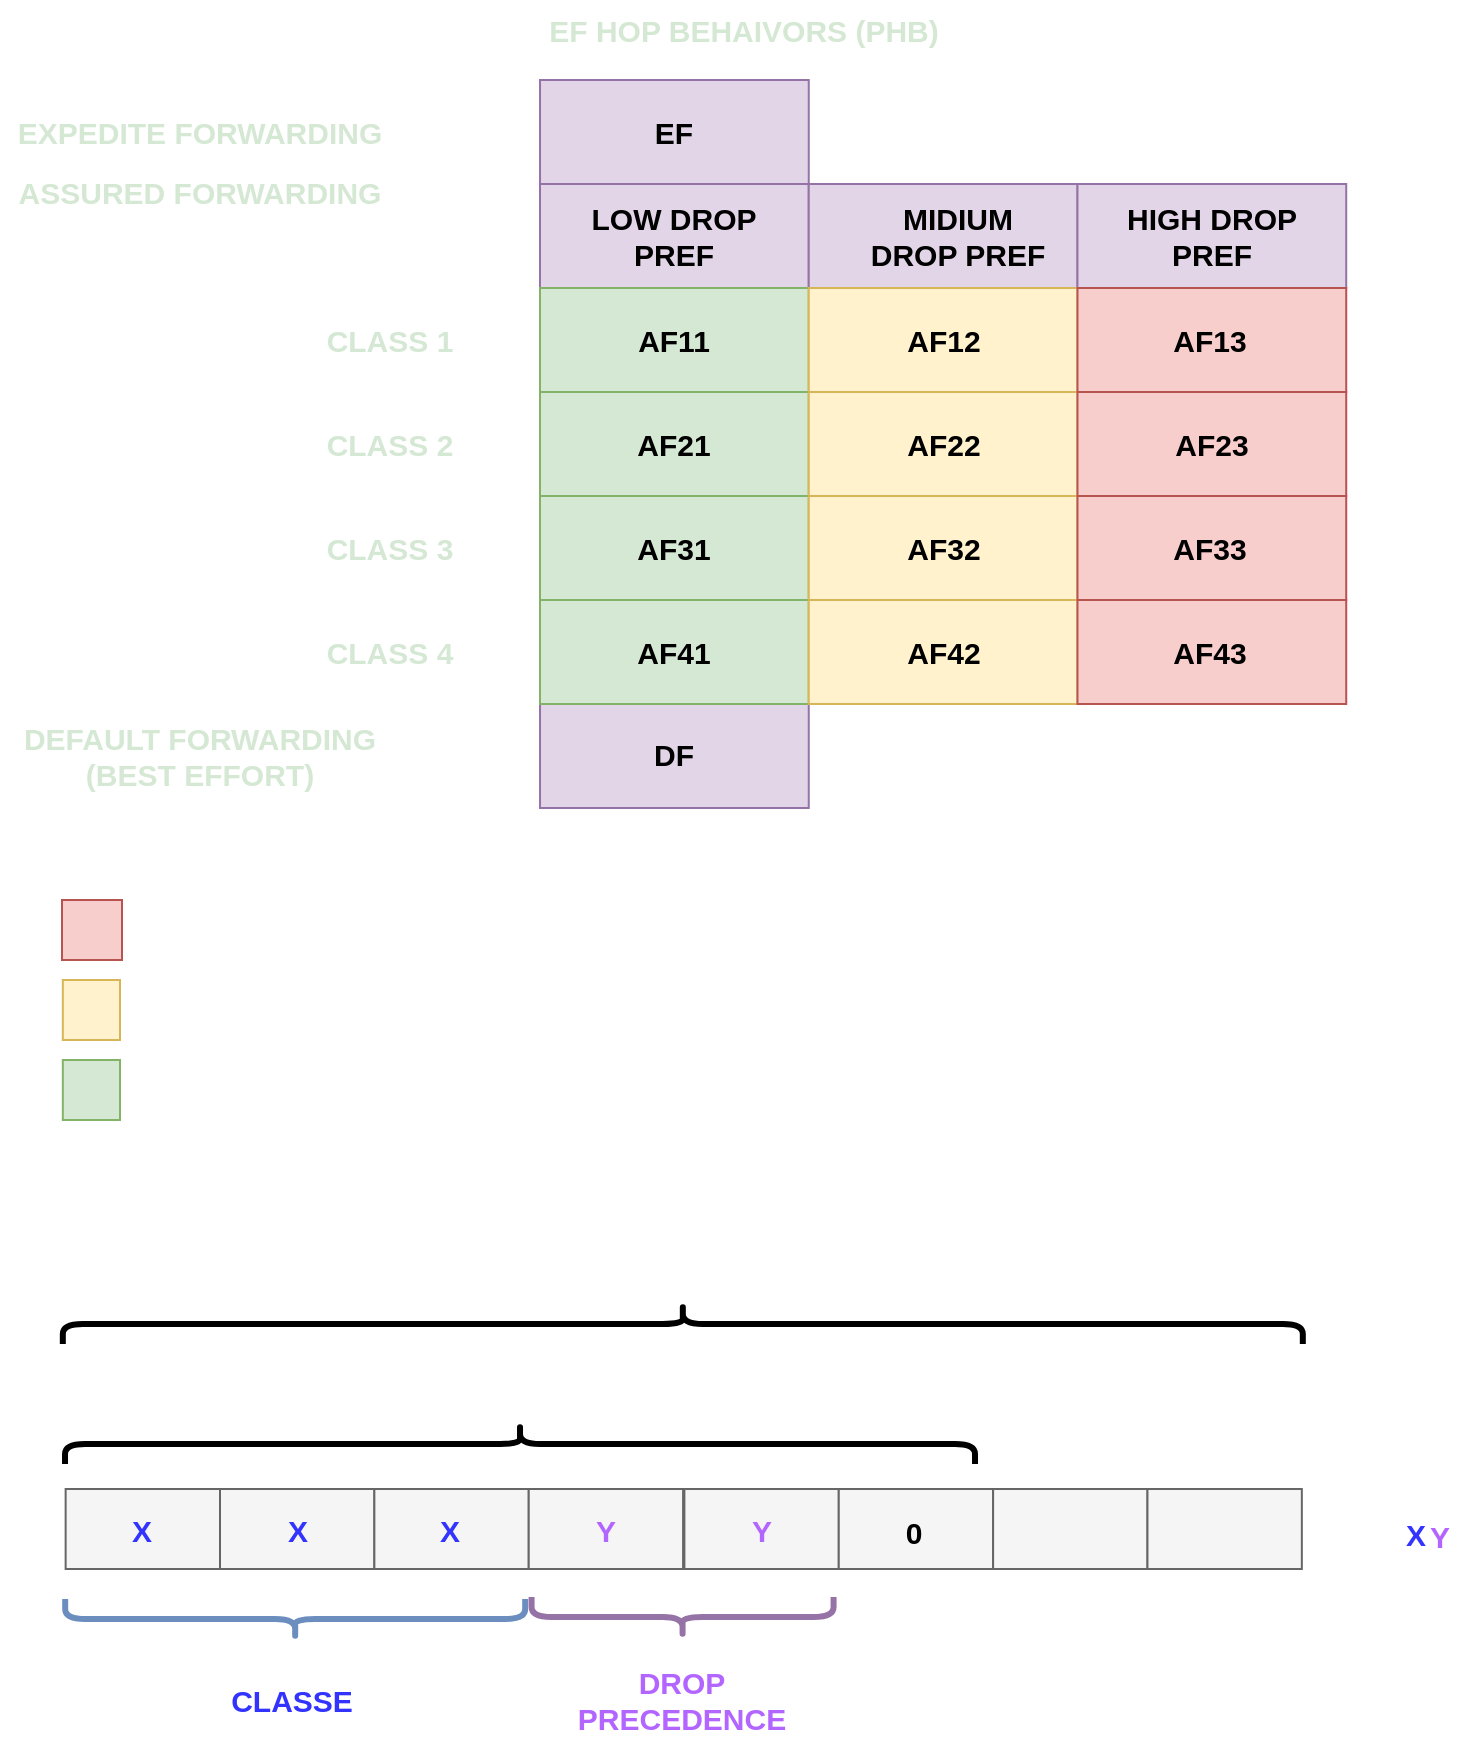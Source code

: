 <mxfile version="22.1.2" type="device">
  <diagram name="Página-1" id="1naj_lO46jhSrpNQx8SU">
    <mxGraphModel dx="1178" dy="790" grid="1" gridSize="10" guides="1" tooltips="1" connect="1" arrows="1" fold="1" page="1" pageScale="1" pageWidth="827" pageHeight="1169" math="0" shadow="0">
      <root>
        <mxCell id="0" />
        <mxCell id="1" parent="0" />
        <mxCell id="_MlNG32jSvyoPE7Qrm_J-8" value="" style="rounded=0;whiteSpace=wrap;html=1;fillColor=#e1d5e7;strokeColor=#9673a6;" parent="1" vertex="1">
          <mxGeometry x="280.01" y="432" width="134.37" height="52" as="geometry" />
        </mxCell>
        <mxCell id="y14SEAgiUt3iNXtekEc_-3" value="" style="rounded=0;whiteSpace=wrap;html=1;fillColor=#e1d5e7;strokeColor=#9673a6;" parent="1" vertex="1">
          <mxGeometry x="280" y="172" width="134.37" height="52" as="geometry" />
        </mxCell>
        <mxCell id="y14SEAgiUt3iNXtekEc_-8" value="LOW DROP PREF" style="text;html=1;strokeColor=none;fillColor=none;align=center;verticalAlign=middle;whiteSpace=wrap;rounded=0;fontSize=15;fontStyle=1;fontColor=#000000;" parent="1" vertex="1">
          <mxGeometry x="302.19" y="183" width="90" height="30" as="geometry" />
        </mxCell>
        <mxCell id="y14SEAgiUt3iNXtekEc_-9" value="" style="rounded=0;whiteSpace=wrap;html=1;fillColor=#e1d5e7;strokeColor=#9673a6;" parent="1" vertex="1">
          <mxGeometry x="414.37" y="172" width="134.37" height="52" as="geometry" />
        </mxCell>
        <mxCell id="y14SEAgiUt3iNXtekEc_-11" value="" style="rounded=0;whiteSpace=wrap;html=1;fillColor=#e1d5e7;strokeColor=#9673a6;" parent="1" vertex="1">
          <mxGeometry x="548.74" y="172" width="134.37" height="52" as="geometry" />
        </mxCell>
        <mxCell id="y14SEAgiUt3iNXtekEc_-13" value="" style="rounded=0;whiteSpace=wrap;html=1;fillColor=#d5e8d4;strokeColor=#82b366;" parent="1" vertex="1">
          <mxGeometry x="280" y="224" width="134.37" height="52" as="geometry" />
        </mxCell>
        <mxCell id="y14SEAgiUt3iNXtekEc_-14" value="" style="rounded=0;whiteSpace=wrap;html=1;fillColor=#fff2cc;strokeColor=#d6b656;" parent="1" vertex="1">
          <mxGeometry x="414.37" y="224" width="134.37" height="52" as="geometry" />
        </mxCell>
        <mxCell id="y14SEAgiUt3iNXtekEc_-15" value="" style="rounded=0;whiteSpace=wrap;html=1;fillColor=#f8cecc;strokeColor=#b85450;" parent="1" vertex="1">
          <mxGeometry x="548.74" y="224" width="134.37" height="52" as="geometry" />
        </mxCell>
        <mxCell id="y14SEAgiUt3iNXtekEc_-16" value="" style="rounded=0;whiteSpace=wrap;html=1;fillColor=#d5e8d4;strokeColor=#82b366;" parent="1" vertex="1">
          <mxGeometry x="280" y="276" width="134.37" height="52" as="geometry" />
        </mxCell>
        <mxCell id="y14SEAgiUt3iNXtekEc_-17" value="" style="rounded=0;whiteSpace=wrap;html=1;fillColor=#fff2cc;strokeColor=#d6b656;" parent="1" vertex="1">
          <mxGeometry x="414.37" y="276" width="134.37" height="52" as="geometry" />
        </mxCell>
        <mxCell id="y14SEAgiUt3iNXtekEc_-18" value="" style="rounded=0;whiteSpace=wrap;html=1;fillColor=#f8cecc;strokeColor=#b85450;" parent="1" vertex="1">
          <mxGeometry x="548.74" y="276" width="134.37" height="52" as="geometry" />
        </mxCell>
        <mxCell id="y14SEAgiUt3iNXtekEc_-19" value="" style="rounded=0;whiteSpace=wrap;html=1;fillColor=#d5e8d4;strokeColor=#82b366;" parent="1" vertex="1">
          <mxGeometry x="280" y="328" width="134.37" height="52" as="geometry" />
        </mxCell>
        <mxCell id="y14SEAgiUt3iNXtekEc_-20" value="" style="rounded=0;whiteSpace=wrap;html=1;fillColor=#fff2cc;strokeColor=#d6b656;" parent="1" vertex="1">
          <mxGeometry x="414.37" y="328" width="134.37" height="52" as="geometry" />
        </mxCell>
        <mxCell id="y14SEAgiUt3iNXtekEc_-21" value="" style="rounded=0;whiteSpace=wrap;html=1;fillColor=#f8cecc;strokeColor=#b85450;" parent="1" vertex="1">
          <mxGeometry x="548.74" y="328" width="134.37" height="52" as="geometry" />
        </mxCell>
        <mxCell id="y14SEAgiUt3iNXtekEc_-22" value="" style="rounded=0;whiteSpace=wrap;html=1;fillColor=#d5e8d4;strokeColor=#82b366;" parent="1" vertex="1">
          <mxGeometry x="280" y="380" width="134.37" height="52" as="geometry" />
        </mxCell>
        <mxCell id="y14SEAgiUt3iNXtekEc_-23" value="" style="rounded=0;whiteSpace=wrap;html=1;fillColor=#fff2cc;strokeColor=#d6b656;" parent="1" vertex="1">
          <mxGeometry x="414.37" y="380" width="134.37" height="52" as="geometry" />
        </mxCell>
        <mxCell id="y14SEAgiUt3iNXtekEc_-24" value="" style="rounded=0;whiteSpace=wrap;html=1;fillColor=#f8cecc;strokeColor=#b85450;" parent="1" vertex="1">
          <mxGeometry x="548.74" y="380" width="134.37" height="52" as="geometry" />
        </mxCell>
        <mxCell id="y14SEAgiUt3iNXtekEc_-47" value="AF21" style="text;html=1;strokeColor=none;fillColor=none;align=center;verticalAlign=middle;whiteSpace=wrap;rounded=0;fontSize=15;fontStyle=1;fontColor=#000000;" parent="1" vertex="1">
          <mxGeometry x="302.19" y="287" width="90" height="30" as="geometry" />
        </mxCell>
        <mxCell id="y14SEAgiUt3iNXtekEc_-48" value="AF41" style="text;html=1;strokeColor=none;fillColor=none;align=center;verticalAlign=middle;whiteSpace=wrap;rounded=0;fontSize=15;fontStyle=1;fontColor=#000000;" parent="1" vertex="1">
          <mxGeometry x="302.19" y="391" width="90" height="30" as="geometry" />
        </mxCell>
        <mxCell id="_MlNG32jSvyoPE7Qrm_J-44" value="AF11" style="text;html=1;strokeColor=none;fillColor=none;align=center;verticalAlign=middle;whiteSpace=wrap;rounded=0;fontSize=15;fontStyle=1;fontColor=#000000;" parent="1" vertex="1">
          <mxGeometry x="302.17" y="235" width="90" height="30" as="geometry" />
        </mxCell>
        <mxCell id="_MlNG32jSvyoPE7Qrm_J-45" value="AF31" style="text;html=1;strokeColor=none;fillColor=none;align=center;verticalAlign=middle;whiteSpace=wrap;rounded=0;fontSize=15;fontStyle=1;fontColor=#000000;" parent="1" vertex="1">
          <mxGeometry x="302.19" y="339" width="90" height="30" as="geometry" />
        </mxCell>
        <mxCell id="991O6A_MbdObbEVpvbXd-1" value="" style="rounded=0;whiteSpace=wrap;html=1;fillColor=#e1d5e7;strokeColor=#9673a6;" vertex="1" parent="1">
          <mxGeometry x="280.01" y="120" width="134.37" height="52" as="geometry" />
        </mxCell>
        <mxCell id="991O6A_MbdObbEVpvbXd-2" value="EF" style="text;html=1;strokeColor=none;fillColor=none;align=center;verticalAlign=middle;whiteSpace=wrap;rounded=0;fontSize=15;fontStyle=1;fontColor=#000000;" vertex="1" parent="1">
          <mxGeometry x="302.17" y="131" width="90" height="30" as="geometry" />
        </mxCell>
        <mxCell id="991O6A_MbdObbEVpvbXd-3" value="MIDIUM DROP PREF" style="text;html=1;strokeColor=none;fillColor=none;align=center;verticalAlign=middle;whiteSpace=wrap;rounded=0;fontSize=15;fontStyle=1;fontColor=#000000;" vertex="1" parent="1">
          <mxGeometry x="443.99" y="183" width="90" height="30" as="geometry" />
        </mxCell>
        <mxCell id="991O6A_MbdObbEVpvbXd-4" value="HIGH DROP PREF" style="text;html=1;strokeColor=none;fillColor=none;align=center;verticalAlign=middle;whiteSpace=wrap;rounded=0;fontSize=15;fontStyle=1;fontColor=#000000;" vertex="1" parent="1">
          <mxGeometry x="570.92" y="183" width="90" height="30" as="geometry" />
        </mxCell>
        <mxCell id="991O6A_MbdObbEVpvbXd-5" value="AF12" style="text;html=1;strokeColor=none;fillColor=none;align=center;verticalAlign=middle;whiteSpace=wrap;rounded=0;fontSize=15;fontStyle=1;fontColor=#000000;" vertex="1" parent="1">
          <mxGeometry x="436.56" y="235" width="90" height="30" as="geometry" />
        </mxCell>
        <mxCell id="991O6A_MbdObbEVpvbXd-6" value="AF22" style="text;html=1;strokeColor=none;fillColor=none;align=center;verticalAlign=middle;whiteSpace=wrap;rounded=0;fontSize=15;fontStyle=1;fontColor=#000000;" vertex="1" parent="1">
          <mxGeometry x="436.56" y="287" width="90" height="30" as="geometry" />
        </mxCell>
        <mxCell id="991O6A_MbdObbEVpvbXd-7" value="AF32" style="text;html=1;strokeColor=none;fillColor=none;align=center;verticalAlign=middle;whiteSpace=wrap;rounded=0;fontSize=15;fontStyle=1;fontColor=#000000;" vertex="1" parent="1">
          <mxGeometry x="436.56" y="339" width="90" height="30" as="geometry" />
        </mxCell>
        <mxCell id="991O6A_MbdObbEVpvbXd-8" value="AF42" style="text;html=1;strokeColor=none;fillColor=none;align=center;verticalAlign=middle;whiteSpace=wrap;rounded=0;fontSize=15;fontStyle=1;fontColor=#000000;" vertex="1" parent="1">
          <mxGeometry x="436.56" y="391" width="90" height="30" as="geometry" />
        </mxCell>
        <mxCell id="991O6A_MbdObbEVpvbXd-9" value="AF13" style="text;html=1;strokeColor=none;fillColor=none;align=center;verticalAlign=middle;whiteSpace=wrap;rounded=0;fontSize=15;fontStyle=1;fontColor=#000000;" vertex="1" parent="1">
          <mxGeometry x="569.99" y="235" width="90" height="30" as="geometry" />
        </mxCell>
        <mxCell id="991O6A_MbdObbEVpvbXd-10" value="AF23" style="text;html=1;strokeColor=none;fillColor=none;align=center;verticalAlign=middle;whiteSpace=wrap;rounded=0;fontSize=15;fontStyle=1;fontColor=#000000;" vertex="1" parent="1">
          <mxGeometry x="570.92" y="287" width="90" height="30" as="geometry" />
        </mxCell>
        <mxCell id="991O6A_MbdObbEVpvbXd-11" value="AF33" style="text;html=1;strokeColor=none;fillColor=none;align=center;verticalAlign=middle;whiteSpace=wrap;rounded=0;fontSize=15;fontStyle=1;fontColor=#000000;" vertex="1" parent="1">
          <mxGeometry x="569.99" y="339" width="90" height="30" as="geometry" />
        </mxCell>
        <mxCell id="991O6A_MbdObbEVpvbXd-12" value="AF43" style="text;html=1;strokeColor=none;fillColor=none;align=center;verticalAlign=middle;whiteSpace=wrap;rounded=0;fontSize=15;fontStyle=1;fontColor=#000000;" vertex="1" parent="1">
          <mxGeometry x="569.99" y="391" width="90" height="30" as="geometry" />
        </mxCell>
        <mxCell id="991O6A_MbdObbEVpvbXd-13" value="DF" style="text;html=1;strokeColor=none;fillColor=none;align=center;verticalAlign=middle;whiteSpace=wrap;rounded=0;fontSize=15;fontStyle=1;fontColor=#000000;" vertex="1" parent="1">
          <mxGeometry x="302.19" y="442" width="90" height="30" as="geometry" />
        </mxCell>
        <mxCell id="991O6A_MbdObbEVpvbXd-14" value="EF HOP BEHAIVORS (PHB)" style="text;html=1;strokeColor=none;fillColor=none;align=center;verticalAlign=middle;whiteSpace=wrap;rounded=0;fontSize=15;fontStyle=1;fontColor=#D5E8D4;" vertex="1" parent="1">
          <mxGeometry x="282" y="80" width="200" height="30" as="geometry" />
        </mxCell>
        <mxCell id="991O6A_MbdObbEVpvbXd-15" value="EXPEDITE FORWARDING" style="text;html=1;strokeColor=none;fillColor=none;align=center;verticalAlign=middle;whiteSpace=wrap;rounded=0;fontSize=15;fontStyle=1;fontColor=#D5E8D4;" vertex="1" parent="1">
          <mxGeometry x="10" y="131" width="200" height="30" as="geometry" />
        </mxCell>
        <mxCell id="991O6A_MbdObbEVpvbXd-16" value="ASSURED FORWARDING" style="text;html=1;strokeColor=none;fillColor=none;align=center;verticalAlign=middle;whiteSpace=wrap;rounded=0;fontSize=15;fontStyle=1;fontColor=#D5E8D4;" vertex="1" parent="1">
          <mxGeometry x="10" y="161" width="200" height="30" as="geometry" />
        </mxCell>
        <mxCell id="991O6A_MbdObbEVpvbXd-17" value="CLASS 1" style="text;html=1;strokeColor=none;fillColor=none;align=center;verticalAlign=middle;whiteSpace=wrap;rounded=0;fontSize=15;fontStyle=1;fontColor=#D5E8D4;" vertex="1" parent="1">
          <mxGeometry x="160" y="235" width="90" height="30" as="geometry" />
        </mxCell>
        <mxCell id="991O6A_MbdObbEVpvbXd-18" value="CLASS 2" style="text;html=1;strokeColor=none;fillColor=none;align=center;verticalAlign=middle;whiteSpace=wrap;rounded=0;fontSize=15;fontStyle=1;fontColor=#D5E8D4;" vertex="1" parent="1">
          <mxGeometry x="160" y="287" width="90" height="30" as="geometry" />
        </mxCell>
        <mxCell id="991O6A_MbdObbEVpvbXd-19" value="CLASS 3" style="text;html=1;strokeColor=none;fillColor=none;align=center;verticalAlign=middle;whiteSpace=wrap;rounded=0;fontSize=15;fontStyle=1;fontColor=#D5E8D4;" vertex="1" parent="1">
          <mxGeometry x="160" y="339" width="90" height="30" as="geometry" />
        </mxCell>
        <mxCell id="991O6A_MbdObbEVpvbXd-20" value="CLASS 4" style="text;html=1;strokeColor=none;fillColor=none;align=center;verticalAlign=middle;whiteSpace=wrap;rounded=0;fontSize=15;fontStyle=1;fontColor=#D5E8D4;" vertex="1" parent="1">
          <mxGeometry x="160" y="391" width="90" height="30" as="geometry" />
        </mxCell>
        <mxCell id="991O6A_MbdObbEVpvbXd-22" value="DEFAULT FORWARDING (BEST EFFORT)" style="text;html=1;strokeColor=none;fillColor=none;align=center;verticalAlign=middle;whiteSpace=wrap;rounded=0;fontSize=15;fontStyle=1;fontColor=#D5E8D4;" vertex="1" parent="1">
          <mxGeometry x="10" y="443" width="200" height="30" as="geometry" />
        </mxCell>
        <mxCell id="991O6A_MbdObbEVpvbXd-23" value="" style="rounded=0;whiteSpace=wrap;html=1;fillColor=#d5e8d4;strokeColor=#82b366;" vertex="1" parent="1">
          <mxGeometry x="41.41" y="610" width="28.59" height="30" as="geometry" />
        </mxCell>
        <mxCell id="991O6A_MbdObbEVpvbXd-24" value="" style="rounded=0;whiteSpace=wrap;html=1;fillColor=#f8cecc;strokeColor=#b85450;" vertex="1" parent="1">
          <mxGeometry x="41" y="530" width="30" height="30" as="geometry" />
        </mxCell>
        <mxCell id="991O6A_MbdObbEVpvbXd-26" value="" style="rounded=0;whiteSpace=wrap;html=1;fillColor=#fff2cc;strokeColor=#d6b656;" vertex="1" parent="1">
          <mxGeometry x="41.41" y="570" width="28.59" height="30" as="geometry" />
        </mxCell>
        <mxCell id="991O6A_MbdObbEVpvbXd-27" value="QUEM TEM FINAL&amp;nbsp; 1, MAIOR PROBABILIDADE DE DESCARTE" style="text;html=1;strokeColor=none;fillColor=none;align=center;verticalAlign=middle;whiteSpace=wrap;rounded=0;fontSize=15;fontStyle=1;fontColor=#FFFFFF;" vertex="1" parent="1">
          <mxGeometry x="71" y="530" width="459" height="30" as="geometry" />
        </mxCell>
        <mxCell id="991O6A_MbdObbEVpvbXd-28" value="PROBABILIDADE MEDIANA DE DESCARTE" style="text;html=1;strokeColor=none;fillColor=none;align=center;verticalAlign=middle;whiteSpace=wrap;rounded=0;fontSize=15;fontStyle=1;fontColor=#FFFFFF;" vertex="1" parent="1">
          <mxGeometry x="71.99" y="570" width="328.01" height="30" as="geometry" />
        </mxCell>
        <mxCell id="991O6A_MbdObbEVpvbXd-29" value="MENOR PROBABILIDADE DE DESCARTE" style="text;html=1;strokeColor=none;fillColor=none;align=center;verticalAlign=middle;whiteSpace=wrap;rounded=0;fontSize=15;fontStyle=1;fontColor=#FFFFFF;" vertex="1" parent="1">
          <mxGeometry x="74.99" y="609" width="305.01" height="30" as="geometry" />
        </mxCell>
        <mxCell id="991O6A_MbdObbEVpvbXd-31" value="" style="rounded=0;whiteSpace=wrap;html=1;fillColor=#f5f5f5;strokeColor=#666666;fontColor=#333333;" vertex="1" parent="1">
          <mxGeometry x="42.82" y="824.5" width="77.18" height="40" as="geometry" />
        </mxCell>
        <mxCell id="991O6A_MbdObbEVpvbXd-32" value="" style="rounded=0;whiteSpace=wrap;html=1;fillColor=#f5f5f5;strokeColor=#666666;fontColor=#333333;" vertex="1" parent="1">
          <mxGeometry x="120" y="824.5" width="77.18" height="40" as="geometry" />
        </mxCell>
        <mxCell id="991O6A_MbdObbEVpvbXd-33" value="" style="rounded=0;whiteSpace=wrap;html=1;fillColor=#f5f5f5;strokeColor=#666666;fontColor=#333333;" vertex="1" parent="1">
          <mxGeometry x="197.18" y="824.5" width="77.18" height="40" as="geometry" />
        </mxCell>
        <mxCell id="991O6A_MbdObbEVpvbXd-34" value="" style="rounded=0;whiteSpace=wrap;html=1;fillColor=#f5f5f5;strokeColor=#666666;fontColor=#333333;" vertex="1" parent="1">
          <mxGeometry x="274.36" y="824.5" width="77.18" height="40" as="geometry" />
        </mxCell>
        <mxCell id="991O6A_MbdObbEVpvbXd-35" value="" style="rounded=0;whiteSpace=wrap;html=1;fillColor=#f5f5f5;strokeColor=#666666;fontColor=#333333;" vertex="1" parent="1">
          <mxGeometry x="352.2" y="824.5" width="77.18" height="40" as="geometry" />
        </mxCell>
        <mxCell id="991O6A_MbdObbEVpvbXd-36" value="" style="rounded=0;whiteSpace=wrap;html=1;fillColor=#f5f5f5;strokeColor=#666666;fontColor=#333333;" vertex="1" parent="1">
          <mxGeometry x="429.38" y="824.5" width="77.18" height="40" as="geometry" />
        </mxCell>
        <mxCell id="991O6A_MbdObbEVpvbXd-37" value="" style="rounded=0;whiteSpace=wrap;html=1;fillColor=#f5f5f5;strokeColor=#666666;fontColor=#333333;" vertex="1" parent="1">
          <mxGeometry x="506.56" y="824.5" width="77.18" height="40" as="geometry" />
        </mxCell>
        <mxCell id="991O6A_MbdObbEVpvbXd-38" value="" style="rounded=0;whiteSpace=wrap;html=1;fillColor=#f5f5f5;strokeColor=#666666;fontColor=#333333;" vertex="1" parent="1">
          <mxGeometry x="583.74" y="824.5" width="77.18" height="40" as="geometry" />
        </mxCell>
        <mxCell id="991O6A_MbdObbEVpvbXd-39" value="X" style="text;html=1;strokeColor=none;fillColor=none;align=center;verticalAlign=middle;whiteSpace=wrap;rounded=0;fontSize=15;fontStyle=1;fontColor=#3333FF;" vertex="1" parent="1">
          <mxGeometry x="66.41" y="829.5" width="30" height="30" as="geometry" />
        </mxCell>
        <mxCell id="991O6A_MbdObbEVpvbXd-40" value="X" style="text;html=1;strokeColor=none;fillColor=none;align=center;verticalAlign=middle;whiteSpace=wrap;rounded=0;fontSize=15;fontStyle=1;fontColor=#3333FF;" vertex="1" parent="1">
          <mxGeometry x="143.59" y="829.5" width="30" height="30" as="geometry" />
        </mxCell>
        <mxCell id="991O6A_MbdObbEVpvbXd-42" value="" style="shape=curlyBracket;whiteSpace=wrap;html=1;rounded=1;labelPosition=left;verticalLabelPosition=middle;align=right;verticalAlign=middle;rotation=90;strokeWidth=3;" vertex="1" parent="1">
          <mxGeometry x="341.41" y="432" width="20" height="620" as="geometry" />
        </mxCell>
        <mxCell id="991O6A_MbdObbEVpvbXd-43" value="" style="shape=curlyBracket;whiteSpace=wrap;html=1;rounded=1;labelPosition=left;verticalLabelPosition=middle;align=right;verticalAlign=middle;rotation=-90;strokeWidth=3;fillColor=#dae8fc;strokeColor=#6c8ebf;" vertex="1" parent="1">
          <mxGeometry x="147.59" y="774.5" width="20" height="230" as="geometry" />
        </mxCell>
        <mxCell id="991O6A_MbdObbEVpvbXd-44" value="" style="shape=curlyBracket;whiteSpace=wrap;html=1;rounded=1;labelPosition=left;verticalLabelPosition=middle;align=right;verticalAlign=middle;rotation=-90;strokeWidth=3;fillColor=#e1d5e7;strokeColor=#9673a6;" vertex="1" parent="1">
          <mxGeometry x="341.29" y="813" width="20" height="151" as="geometry" />
        </mxCell>
        <mxCell id="991O6A_MbdObbEVpvbXd-45" value="CLASSE" style="text;html=1;strokeColor=none;fillColor=none;align=center;verticalAlign=middle;whiteSpace=wrap;rounded=0;fontSize=15;fontStyle=1;fontColor=#3333FF;" vertex="1" parent="1">
          <mxGeometry x="120" y="914.5" width="72.41" height="30" as="geometry" />
        </mxCell>
        <mxCell id="991O6A_MbdObbEVpvbXd-46" value="" style="shape=curlyBracket;whiteSpace=wrap;html=1;rounded=1;labelPosition=left;verticalLabelPosition=middle;align=right;verticalAlign=middle;rotation=90;strokeWidth=3;" vertex="1" parent="1">
          <mxGeometry x="260.01" y="574.5" width="20" height="455" as="geometry" />
        </mxCell>
        <mxCell id="991O6A_MbdObbEVpvbXd-47" value="Y" style="text;html=1;strokeColor=none;fillColor=none;align=center;verticalAlign=middle;whiteSpace=wrap;rounded=0;fontSize=15;fontStyle=1;fontColor=#B266FF;" vertex="1" parent="1">
          <mxGeometry x="297.95" y="829.5" width="30" height="30" as="geometry" />
        </mxCell>
        <mxCell id="991O6A_MbdObbEVpvbXd-48" value="Y" style="text;html=1;strokeColor=none;fillColor=none;align=center;verticalAlign=middle;whiteSpace=wrap;rounded=0;fontSize=15;fontStyle=1;fontColor=#B266FF;" vertex="1" parent="1">
          <mxGeometry x="375.79" y="829.5" width="30" height="30" as="geometry" />
        </mxCell>
        <mxCell id="991O6A_MbdObbEVpvbXd-49" value="DROP PRECEDENCE" style="text;html=1;strokeColor=none;fillColor=none;align=center;verticalAlign=middle;whiteSpace=wrap;rounded=0;fontSize=15;fontStyle=1;fontColor=#B266FF;" vertex="1" parent="1">
          <mxGeometry x="336.29" y="914.5" width="30" height="30" as="geometry" />
        </mxCell>
        <mxCell id="991O6A_MbdObbEVpvbXd-50" value="0" style="text;html=1;strokeColor=none;fillColor=none;align=center;verticalAlign=middle;whiteSpace=wrap;rounded=0;fontSize=15;fontStyle=1;fontColor=#000000;" vertex="1" parent="1">
          <mxGeometry x="452.0" y="830.5" width="30" height="30" as="geometry" />
        </mxCell>
        <mxCell id="991O6A_MbdObbEVpvbXd-51" value="AF" style="text;html=1;strokeColor=none;fillColor=none;align=center;verticalAlign=middle;whiteSpace=wrap;rounded=0;fontSize=15;fontStyle=1;fontColor=#FFFFFF;" vertex="1" parent="1">
          <mxGeometry x="683.11" y="830.5" width="30" height="30" as="geometry" />
        </mxCell>
        <mxCell id="991O6A_MbdObbEVpvbXd-52" value="X" style="text;html=1;strokeColor=none;fillColor=none;align=center;verticalAlign=middle;whiteSpace=wrap;rounded=0;fontSize=15;fontStyle=1;fontColor=#3333FF;" vertex="1" parent="1">
          <mxGeometry x="220" y="829.5" width="30" height="30" as="geometry" />
        </mxCell>
        <mxCell id="991O6A_MbdObbEVpvbXd-53" value="X" style="text;html=1;strokeColor=none;fillColor=none;align=center;verticalAlign=middle;whiteSpace=wrap;rounded=0;fontSize=15;fontStyle=1;fontColor=#3333FF;" vertex="1" parent="1">
          <mxGeometry x="703.11" y="831.5" width="30" height="30" as="geometry" />
        </mxCell>
        <mxCell id="991O6A_MbdObbEVpvbXd-54" value="Y" style="text;html=1;strokeColor=none;fillColor=none;align=center;verticalAlign=middle;whiteSpace=wrap;rounded=0;fontSize=15;fontStyle=1;fontColor=#B266FF;" vertex="1" parent="1">
          <mxGeometry x="715" y="832.5" width="30" height="30" as="geometry" />
        </mxCell>
        <mxCell id="991O6A_MbdObbEVpvbXd-55" value="DSCP" style="text;html=1;strokeColor=none;fillColor=none;align=center;verticalAlign=middle;whiteSpace=wrap;rounded=0;fontSize=15;fontStyle=1;fontColor=#FFFFFF;" vertex="1" parent="1">
          <mxGeometry x="255.01" y="760" width="30" height="30" as="geometry" />
        </mxCell>
        <mxCell id="991O6A_MbdObbEVpvbXd-56" value="IP HEADER TOS BYTE" style="text;html=1;strokeColor=none;fillColor=none;align=center;verticalAlign=middle;whiteSpace=wrap;rounded=0;fontSize=15;fontStyle=1;fontColor=#FFFFFF;" vertex="1" parent="1">
          <mxGeometry x="257.37" y="698" width="187.83" height="30" as="geometry" />
        </mxCell>
      </root>
    </mxGraphModel>
  </diagram>
</mxfile>
